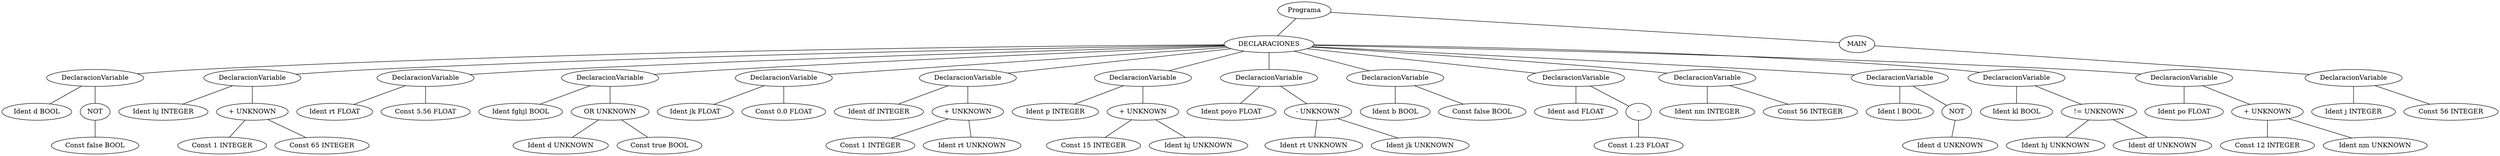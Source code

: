graph G {1 [label="Programa"]
2 [label="DECLARACIONES"]
1 -- 2
3 [label="DeclaracionVariable"]
2 -- 3
4 [label="Ident d BOOL"]
3 -- 4
5 [label="NOT"]
3 -- 5
6 [label="Const false BOOL"]
5 -- 6
7 [label="DeclaracionVariable"]
2 -- 7
8 [label="Ident hj INTEGER"]
7 -- 8
9 [label="+ UNKNOWN"]
7 -- 9
10 [label="Const 1 INTEGER"]
9 -- 10
11 [label="Const 65 INTEGER"]
9 -- 11
12 [label="DeclaracionVariable"]
2 -- 12
13 [label="Ident rt FLOAT"]
12 -- 13
14 [label="Const 5.56 FLOAT"]
12 -- 14
15 [label="DeclaracionVariable"]
2 -- 15
16 [label="Ident fghjl BOOL"]
15 -- 16
17 [label="OR UNKNOWN"]
15 -- 17
18 [label="Ident d UNKNOWN"]
17 -- 18
19 [label="Const true BOOL"]
17 -- 19
20 [label="DeclaracionVariable"]
2 -- 20
21 [label="Ident jk FLOAT"]
20 -- 21
22 [label="Const 0.0 FLOAT"]
20 -- 22
23 [label="DeclaracionVariable"]
2 -- 23
24 [label="Ident df INTEGER"]
23 -- 24
25 [label="+ UNKNOWN"]
23 -- 25
26 [label="Const 1 INTEGER"]
25 -- 26
27 [label="Ident rt UNKNOWN"]
25 -- 27
28 [label="DeclaracionVariable"]
2 -- 28
29 [label="Ident p INTEGER"]
28 -- 29
30 [label="+ UNKNOWN"]
28 -- 30
31 [label="Const 15 INTEGER"]
30 -- 31
32 [label="Ident hj UNKNOWN"]
30 -- 32
33 [label="DeclaracionVariable"]
2 -- 33
34 [label="Ident poyo FLOAT"]
33 -- 34
35 [label="- UNKNOWN"]
33 -- 35
36 [label="Ident rt UNKNOWN"]
35 -- 36
37 [label="Ident jk UNKNOWN"]
35 -- 37
38 [label="DeclaracionVariable"]
2 -- 38
39 [label="Ident b BOOL"]
38 -- 39
40 [label="Const false BOOL"]
38 -- 40
41 [label="DeclaracionVariable"]
2 -- 41
42 [label="Ident asd FLOAT"]
41 -- 42
43 [label="-"]
41 -- 43
44 [label="Const 1.23 FLOAT"]
43 -- 44
45 [label="DeclaracionVariable"]
2 -- 45
46 [label="Ident nm INTEGER"]
45 -- 46
47 [label="Const 56 INTEGER"]
45 -- 47
48 [label="DeclaracionVariable"]
2 -- 48
49 [label="Ident l BOOL"]
48 -- 49
50 [label="NOT"]
48 -- 50
51 [label="Ident d UNKNOWN"]
50 -- 51
52 [label="DeclaracionVariable"]
2 -- 52
53 [label="Ident kl BOOL"]
52 -- 53
54 [label="!= UNKNOWN"]
52 -- 54
55 [label="Ident hj UNKNOWN"]
54 -- 55
56 [label="Ident df UNKNOWN"]
54 -- 56
57 [label="DeclaracionVariable"]
2 -- 57
58 [label="Ident po FLOAT"]
57 -- 58
59 [label="+ UNKNOWN"]
57 -- 59
60 [label="Const 12 INTEGER"]
59 -- 60
61 [label="Ident nm UNKNOWN"]
59 -- 61
62 [label="MAIN"]
1 -- 62
63 [label="DeclaracionVariable"]
62 -- 63
64 [label="Ident j INTEGER"]
63 -- 64
65 [label="Const 56 INTEGER"]
63 -- 65
}
